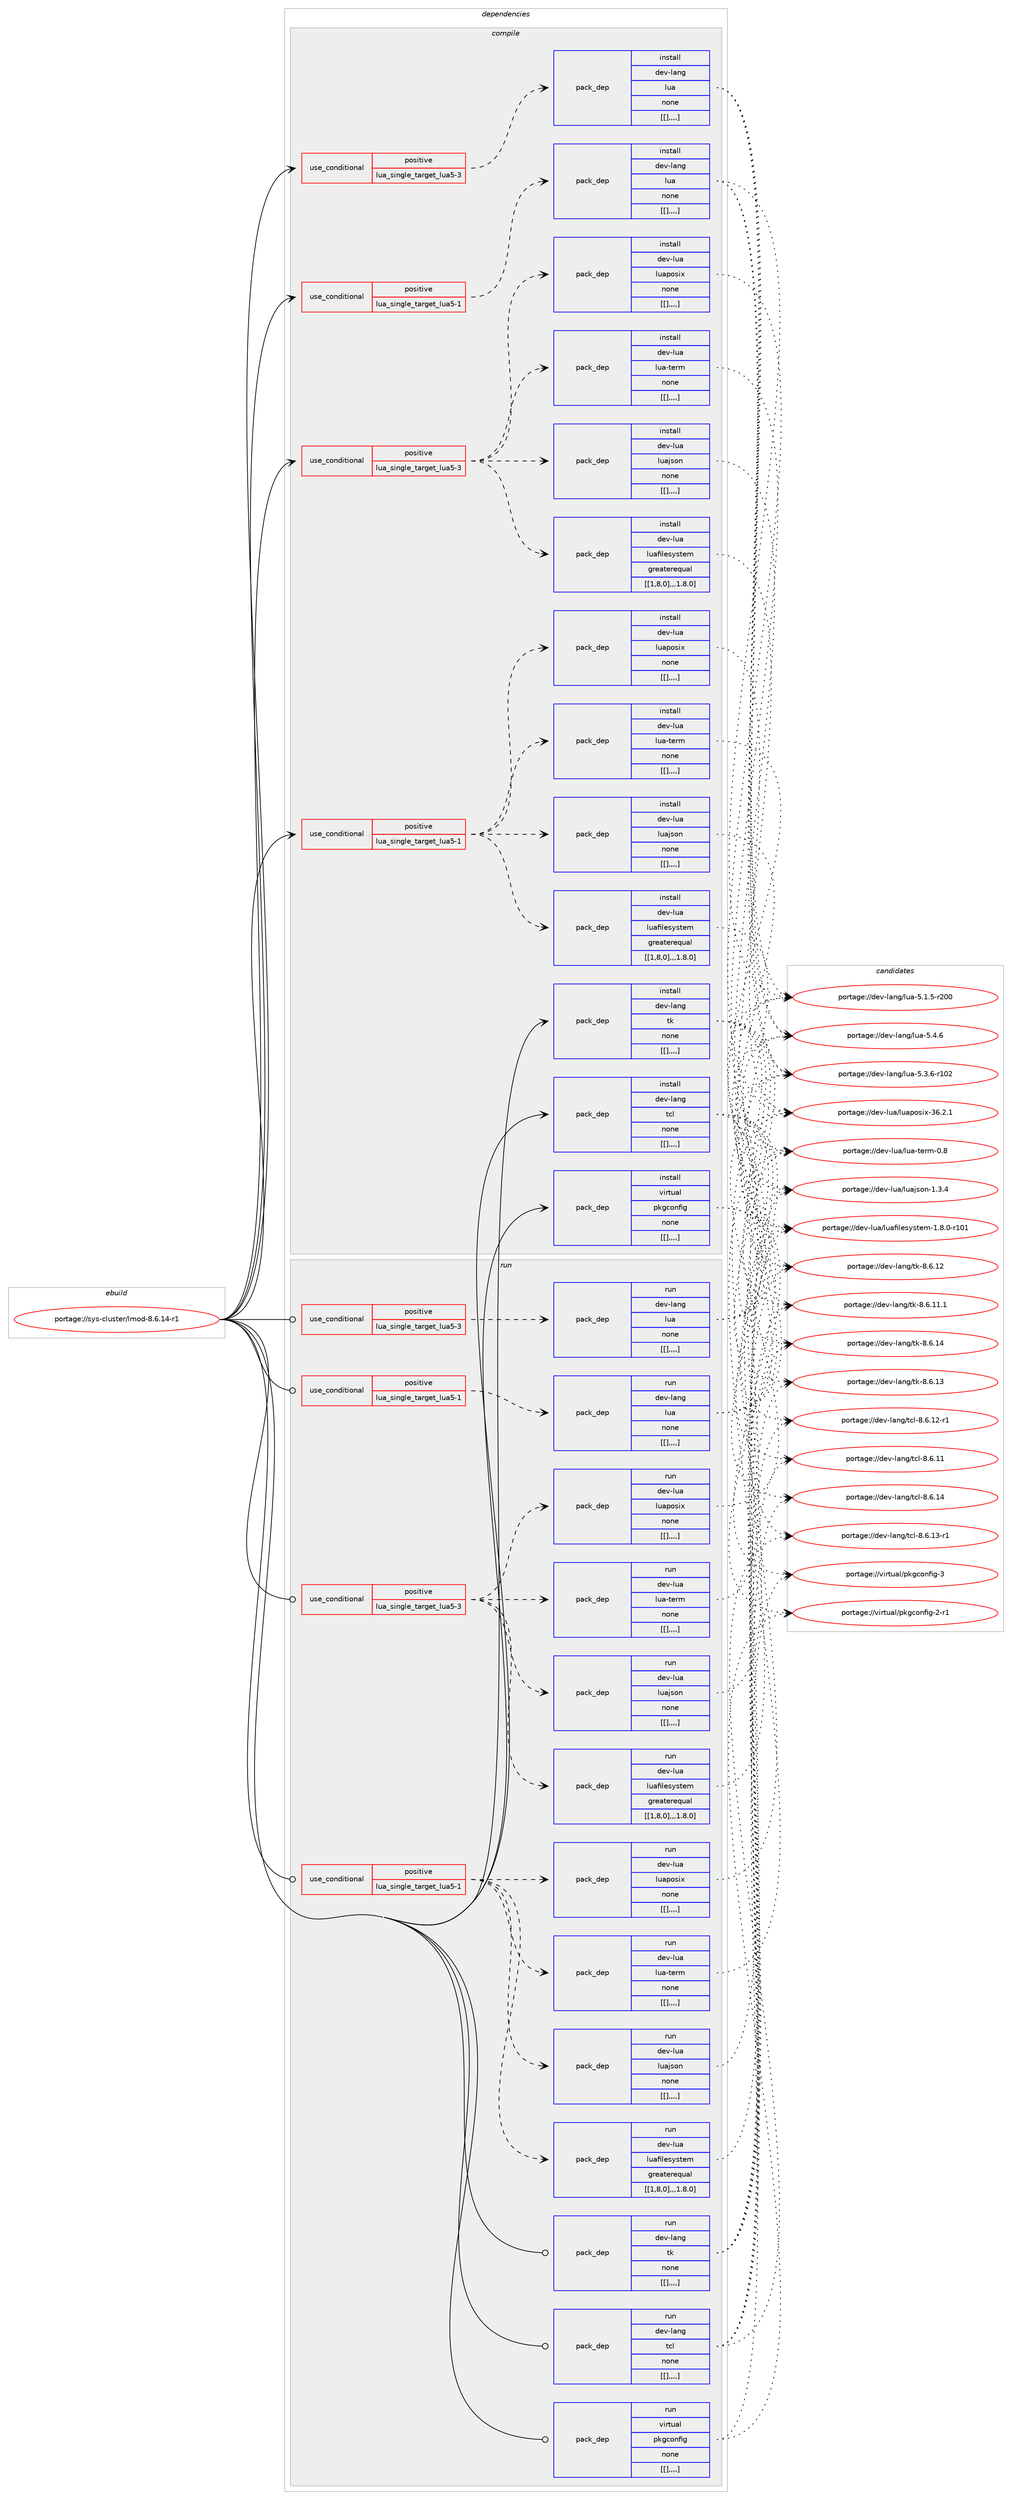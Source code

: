 digraph prolog {

# *************
# Graph options
# *************

newrank=true;
concentrate=true;
compound=true;
graph [rankdir=LR,fontname=Helvetica,fontsize=10,ranksep=1.5];#, ranksep=2.5, nodesep=0.2];
edge  [arrowhead=vee];
node  [fontname=Helvetica,fontsize=10];

# **********
# The ebuild
# **********

subgraph cluster_leftcol {
color=gray;
label=<<i>ebuild</i>>;
id [label="portage://sys-cluster/lmod-8.6.14-r1", color=red, width=4, href="../sys-cluster/lmod-8.6.14-r1.svg"];
}

# ****************
# The dependencies
# ****************

subgraph cluster_midcol {
color=gray;
label=<<i>dependencies</i>>;
subgraph cluster_compile {
fillcolor="#eeeeee";
style=filled;
label=<<i>compile</i>>;
subgraph cond118927 {
dependency448815 [label=<<TABLE BORDER="0" CELLBORDER="1" CELLSPACING="0" CELLPADDING="4"><TR><TD ROWSPAN="3" CELLPADDING="10">use_conditional</TD></TR><TR><TD>positive</TD></TR><TR><TD>lua_single_target_lua5-1</TD></TR></TABLE>>, shape=none, color=red];
subgraph pack326805 {
dependency448816 [label=<<TABLE BORDER="0" CELLBORDER="1" CELLSPACING="0" CELLPADDING="4" WIDTH="220"><TR><TD ROWSPAN="6" CELLPADDING="30">pack_dep</TD></TR><TR><TD WIDTH="110">install</TD></TR><TR><TD>dev-lang</TD></TR><TR><TD>lua</TD></TR><TR><TD>none</TD></TR><TR><TD>[[],,,,]</TD></TR></TABLE>>, shape=none, color=blue];
}
dependency448815:e -> dependency448816:w [weight=20,style="dashed",arrowhead="vee"];
}
id:e -> dependency448815:w [weight=20,style="solid",arrowhead="vee"];
subgraph cond118928 {
dependency448817 [label=<<TABLE BORDER="0" CELLBORDER="1" CELLSPACING="0" CELLPADDING="4"><TR><TD ROWSPAN="3" CELLPADDING="10">use_conditional</TD></TR><TR><TD>positive</TD></TR><TR><TD>lua_single_target_lua5-1</TD></TR></TABLE>>, shape=none, color=red];
subgraph pack326806 {
dependency448818 [label=<<TABLE BORDER="0" CELLBORDER="1" CELLSPACING="0" CELLPADDING="4" WIDTH="220"><TR><TD ROWSPAN="6" CELLPADDING="30">pack_dep</TD></TR><TR><TD WIDTH="110">install</TD></TR><TR><TD>dev-lua</TD></TR><TR><TD>luafilesystem</TD></TR><TR><TD>greaterequal</TD></TR><TR><TD>[[1,8,0],,,1.8.0]</TD></TR></TABLE>>, shape=none, color=blue];
}
dependency448817:e -> dependency448818:w [weight=20,style="dashed",arrowhead="vee"];
subgraph pack326807 {
dependency448819 [label=<<TABLE BORDER="0" CELLBORDER="1" CELLSPACING="0" CELLPADDING="4" WIDTH="220"><TR><TD ROWSPAN="6" CELLPADDING="30">pack_dep</TD></TR><TR><TD WIDTH="110">install</TD></TR><TR><TD>dev-lua</TD></TR><TR><TD>luajson</TD></TR><TR><TD>none</TD></TR><TR><TD>[[],,,,]</TD></TR></TABLE>>, shape=none, color=blue];
}
dependency448817:e -> dependency448819:w [weight=20,style="dashed",arrowhead="vee"];
subgraph pack326808 {
dependency448820 [label=<<TABLE BORDER="0" CELLBORDER="1" CELLSPACING="0" CELLPADDING="4" WIDTH="220"><TR><TD ROWSPAN="6" CELLPADDING="30">pack_dep</TD></TR><TR><TD WIDTH="110">install</TD></TR><TR><TD>dev-lua</TD></TR><TR><TD>luaposix</TD></TR><TR><TD>none</TD></TR><TR><TD>[[],,,,]</TD></TR></TABLE>>, shape=none, color=blue];
}
dependency448817:e -> dependency448820:w [weight=20,style="dashed",arrowhead="vee"];
subgraph pack326809 {
dependency448821 [label=<<TABLE BORDER="0" CELLBORDER="1" CELLSPACING="0" CELLPADDING="4" WIDTH="220"><TR><TD ROWSPAN="6" CELLPADDING="30">pack_dep</TD></TR><TR><TD WIDTH="110">install</TD></TR><TR><TD>dev-lua</TD></TR><TR><TD>lua-term</TD></TR><TR><TD>none</TD></TR><TR><TD>[[],,,,]</TD></TR></TABLE>>, shape=none, color=blue];
}
dependency448817:e -> dependency448821:w [weight=20,style="dashed",arrowhead="vee"];
}
id:e -> dependency448817:w [weight=20,style="solid",arrowhead="vee"];
subgraph cond118929 {
dependency448822 [label=<<TABLE BORDER="0" CELLBORDER="1" CELLSPACING="0" CELLPADDING="4"><TR><TD ROWSPAN="3" CELLPADDING="10">use_conditional</TD></TR><TR><TD>positive</TD></TR><TR><TD>lua_single_target_lua5-3</TD></TR></TABLE>>, shape=none, color=red];
subgraph pack326810 {
dependency448823 [label=<<TABLE BORDER="0" CELLBORDER="1" CELLSPACING="0" CELLPADDING="4" WIDTH="220"><TR><TD ROWSPAN="6" CELLPADDING="30">pack_dep</TD></TR><TR><TD WIDTH="110">install</TD></TR><TR><TD>dev-lang</TD></TR><TR><TD>lua</TD></TR><TR><TD>none</TD></TR><TR><TD>[[],,,,]</TD></TR></TABLE>>, shape=none, color=blue];
}
dependency448822:e -> dependency448823:w [weight=20,style="dashed",arrowhead="vee"];
}
id:e -> dependency448822:w [weight=20,style="solid",arrowhead="vee"];
subgraph cond118930 {
dependency448824 [label=<<TABLE BORDER="0" CELLBORDER="1" CELLSPACING="0" CELLPADDING="4"><TR><TD ROWSPAN="3" CELLPADDING="10">use_conditional</TD></TR><TR><TD>positive</TD></TR><TR><TD>lua_single_target_lua5-3</TD></TR></TABLE>>, shape=none, color=red];
subgraph pack326811 {
dependency448825 [label=<<TABLE BORDER="0" CELLBORDER="1" CELLSPACING="0" CELLPADDING="4" WIDTH="220"><TR><TD ROWSPAN="6" CELLPADDING="30">pack_dep</TD></TR><TR><TD WIDTH="110">install</TD></TR><TR><TD>dev-lua</TD></TR><TR><TD>luafilesystem</TD></TR><TR><TD>greaterequal</TD></TR><TR><TD>[[1,8,0],,,1.8.0]</TD></TR></TABLE>>, shape=none, color=blue];
}
dependency448824:e -> dependency448825:w [weight=20,style="dashed",arrowhead="vee"];
subgraph pack326812 {
dependency448826 [label=<<TABLE BORDER="0" CELLBORDER="1" CELLSPACING="0" CELLPADDING="4" WIDTH="220"><TR><TD ROWSPAN="6" CELLPADDING="30">pack_dep</TD></TR><TR><TD WIDTH="110">install</TD></TR><TR><TD>dev-lua</TD></TR><TR><TD>luajson</TD></TR><TR><TD>none</TD></TR><TR><TD>[[],,,,]</TD></TR></TABLE>>, shape=none, color=blue];
}
dependency448824:e -> dependency448826:w [weight=20,style="dashed",arrowhead="vee"];
subgraph pack326813 {
dependency448827 [label=<<TABLE BORDER="0" CELLBORDER="1" CELLSPACING="0" CELLPADDING="4" WIDTH="220"><TR><TD ROWSPAN="6" CELLPADDING="30">pack_dep</TD></TR><TR><TD WIDTH="110">install</TD></TR><TR><TD>dev-lua</TD></TR><TR><TD>luaposix</TD></TR><TR><TD>none</TD></TR><TR><TD>[[],,,,]</TD></TR></TABLE>>, shape=none, color=blue];
}
dependency448824:e -> dependency448827:w [weight=20,style="dashed",arrowhead="vee"];
subgraph pack326814 {
dependency448828 [label=<<TABLE BORDER="0" CELLBORDER="1" CELLSPACING="0" CELLPADDING="4" WIDTH="220"><TR><TD ROWSPAN="6" CELLPADDING="30">pack_dep</TD></TR><TR><TD WIDTH="110">install</TD></TR><TR><TD>dev-lua</TD></TR><TR><TD>lua-term</TD></TR><TR><TD>none</TD></TR><TR><TD>[[],,,,]</TD></TR></TABLE>>, shape=none, color=blue];
}
dependency448824:e -> dependency448828:w [weight=20,style="dashed",arrowhead="vee"];
}
id:e -> dependency448824:w [weight=20,style="solid",arrowhead="vee"];
subgraph pack326815 {
dependency448829 [label=<<TABLE BORDER="0" CELLBORDER="1" CELLSPACING="0" CELLPADDING="4" WIDTH="220"><TR><TD ROWSPAN="6" CELLPADDING="30">pack_dep</TD></TR><TR><TD WIDTH="110">install</TD></TR><TR><TD>dev-lang</TD></TR><TR><TD>tcl</TD></TR><TR><TD>none</TD></TR><TR><TD>[[],,,,]</TD></TR></TABLE>>, shape=none, color=blue];
}
id:e -> dependency448829:w [weight=20,style="solid",arrowhead="vee"];
subgraph pack326816 {
dependency448830 [label=<<TABLE BORDER="0" CELLBORDER="1" CELLSPACING="0" CELLPADDING="4" WIDTH="220"><TR><TD ROWSPAN="6" CELLPADDING="30">pack_dep</TD></TR><TR><TD WIDTH="110">install</TD></TR><TR><TD>dev-lang</TD></TR><TR><TD>tk</TD></TR><TR><TD>none</TD></TR><TR><TD>[[],,,,]</TD></TR></TABLE>>, shape=none, color=blue];
}
id:e -> dependency448830:w [weight=20,style="solid",arrowhead="vee"];
subgraph pack326817 {
dependency448831 [label=<<TABLE BORDER="0" CELLBORDER="1" CELLSPACING="0" CELLPADDING="4" WIDTH="220"><TR><TD ROWSPAN="6" CELLPADDING="30">pack_dep</TD></TR><TR><TD WIDTH="110">install</TD></TR><TR><TD>virtual</TD></TR><TR><TD>pkgconfig</TD></TR><TR><TD>none</TD></TR><TR><TD>[[],,,,]</TD></TR></TABLE>>, shape=none, color=blue];
}
id:e -> dependency448831:w [weight=20,style="solid",arrowhead="vee"];
}
subgraph cluster_compileandrun {
fillcolor="#eeeeee";
style=filled;
label=<<i>compile and run</i>>;
}
subgraph cluster_run {
fillcolor="#eeeeee";
style=filled;
label=<<i>run</i>>;
subgraph cond118931 {
dependency448832 [label=<<TABLE BORDER="0" CELLBORDER="1" CELLSPACING="0" CELLPADDING="4"><TR><TD ROWSPAN="3" CELLPADDING="10">use_conditional</TD></TR><TR><TD>positive</TD></TR><TR><TD>lua_single_target_lua5-1</TD></TR></TABLE>>, shape=none, color=red];
subgraph pack326818 {
dependency448833 [label=<<TABLE BORDER="0" CELLBORDER="1" CELLSPACING="0" CELLPADDING="4" WIDTH="220"><TR><TD ROWSPAN="6" CELLPADDING="30">pack_dep</TD></TR><TR><TD WIDTH="110">run</TD></TR><TR><TD>dev-lang</TD></TR><TR><TD>lua</TD></TR><TR><TD>none</TD></TR><TR><TD>[[],,,,]</TD></TR></TABLE>>, shape=none, color=blue];
}
dependency448832:e -> dependency448833:w [weight=20,style="dashed",arrowhead="vee"];
}
id:e -> dependency448832:w [weight=20,style="solid",arrowhead="odot"];
subgraph cond118932 {
dependency448834 [label=<<TABLE BORDER="0" CELLBORDER="1" CELLSPACING="0" CELLPADDING="4"><TR><TD ROWSPAN="3" CELLPADDING="10">use_conditional</TD></TR><TR><TD>positive</TD></TR><TR><TD>lua_single_target_lua5-1</TD></TR></TABLE>>, shape=none, color=red];
subgraph pack326819 {
dependency448835 [label=<<TABLE BORDER="0" CELLBORDER="1" CELLSPACING="0" CELLPADDING="4" WIDTH="220"><TR><TD ROWSPAN="6" CELLPADDING="30">pack_dep</TD></TR><TR><TD WIDTH="110">run</TD></TR><TR><TD>dev-lua</TD></TR><TR><TD>luafilesystem</TD></TR><TR><TD>greaterequal</TD></TR><TR><TD>[[1,8,0],,,1.8.0]</TD></TR></TABLE>>, shape=none, color=blue];
}
dependency448834:e -> dependency448835:w [weight=20,style="dashed",arrowhead="vee"];
subgraph pack326820 {
dependency448836 [label=<<TABLE BORDER="0" CELLBORDER="1" CELLSPACING="0" CELLPADDING="4" WIDTH="220"><TR><TD ROWSPAN="6" CELLPADDING="30">pack_dep</TD></TR><TR><TD WIDTH="110">run</TD></TR><TR><TD>dev-lua</TD></TR><TR><TD>luajson</TD></TR><TR><TD>none</TD></TR><TR><TD>[[],,,,]</TD></TR></TABLE>>, shape=none, color=blue];
}
dependency448834:e -> dependency448836:w [weight=20,style="dashed",arrowhead="vee"];
subgraph pack326821 {
dependency448837 [label=<<TABLE BORDER="0" CELLBORDER="1" CELLSPACING="0" CELLPADDING="4" WIDTH="220"><TR><TD ROWSPAN="6" CELLPADDING="30">pack_dep</TD></TR><TR><TD WIDTH="110">run</TD></TR><TR><TD>dev-lua</TD></TR><TR><TD>luaposix</TD></TR><TR><TD>none</TD></TR><TR><TD>[[],,,,]</TD></TR></TABLE>>, shape=none, color=blue];
}
dependency448834:e -> dependency448837:w [weight=20,style="dashed",arrowhead="vee"];
subgraph pack326822 {
dependency448838 [label=<<TABLE BORDER="0" CELLBORDER="1" CELLSPACING="0" CELLPADDING="4" WIDTH="220"><TR><TD ROWSPAN="6" CELLPADDING="30">pack_dep</TD></TR><TR><TD WIDTH="110">run</TD></TR><TR><TD>dev-lua</TD></TR><TR><TD>lua-term</TD></TR><TR><TD>none</TD></TR><TR><TD>[[],,,,]</TD></TR></TABLE>>, shape=none, color=blue];
}
dependency448834:e -> dependency448838:w [weight=20,style="dashed",arrowhead="vee"];
}
id:e -> dependency448834:w [weight=20,style="solid",arrowhead="odot"];
subgraph cond118933 {
dependency448839 [label=<<TABLE BORDER="0" CELLBORDER="1" CELLSPACING="0" CELLPADDING="4"><TR><TD ROWSPAN="3" CELLPADDING="10">use_conditional</TD></TR><TR><TD>positive</TD></TR><TR><TD>lua_single_target_lua5-3</TD></TR></TABLE>>, shape=none, color=red];
subgraph pack326823 {
dependency448840 [label=<<TABLE BORDER="0" CELLBORDER="1" CELLSPACING="0" CELLPADDING="4" WIDTH="220"><TR><TD ROWSPAN="6" CELLPADDING="30">pack_dep</TD></TR><TR><TD WIDTH="110">run</TD></TR><TR><TD>dev-lang</TD></TR><TR><TD>lua</TD></TR><TR><TD>none</TD></TR><TR><TD>[[],,,,]</TD></TR></TABLE>>, shape=none, color=blue];
}
dependency448839:e -> dependency448840:w [weight=20,style="dashed",arrowhead="vee"];
}
id:e -> dependency448839:w [weight=20,style="solid",arrowhead="odot"];
subgraph cond118934 {
dependency448841 [label=<<TABLE BORDER="0" CELLBORDER="1" CELLSPACING="0" CELLPADDING="4"><TR><TD ROWSPAN="3" CELLPADDING="10">use_conditional</TD></TR><TR><TD>positive</TD></TR><TR><TD>lua_single_target_lua5-3</TD></TR></TABLE>>, shape=none, color=red];
subgraph pack326824 {
dependency448842 [label=<<TABLE BORDER="0" CELLBORDER="1" CELLSPACING="0" CELLPADDING="4" WIDTH="220"><TR><TD ROWSPAN="6" CELLPADDING="30">pack_dep</TD></TR><TR><TD WIDTH="110">run</TD></TR><TR><TD>dev-lua</TD></TR><TR><TD>luafilesystem</TD></TR><TR><TD>greaterequal</TD></TR><TR><TD>[[1,8,0],,,1.8.0]</TD></TR></TABLE>>, shape=none, color=blue];
}
dependency448841:e -> dependency448842:w [weight=20,style="dashed",arrowhead="vee"];
subgraph pack326825 {
dependency448843 [label=<<TABLE BORDER="0" CELLBORDER="1" CELLSPACING="0" CELLPADDING="4" WIDTH="220"><TR><TD ROWSPAN="6" CELLPADDING="30">pack_dep</TD></TR><TR><TD WIDTH="110">run</TD></TR><TR><TD>dev-lua</TD></TR><TR><TD>luajson</TD></TR><TR><TD>none</TD></TR><TR><TD>[[],,,,]</TD></TR></TABLE>>, shape=none, color=blue];
}
dependency448841:e -> dependency448843:w [weight=20,style="dashed",arrowhead="vee"];
subgraph pack326826 {
dependency448844 [label=<<TABLE BORDER="0" CELLBORDER="1" CELLSPACING="0" CELLPADDING="4" WIDTH="220"><TR><TD ROWSPAN="6" CELLPADDING="30">pack_dep</TD></TR><TR><TD WIDTH="110">run</TD></TR><TR><TD>dev-lua</TD></TR><TR><TD>luaposix</TD></TR><TR><TD>none</TD></TR><TR><TD>[[],,,,]</TD></TR></TABLE>>, shape=none, color=blue];
}
dependency448841:e -> dependency448844:w [weight=20,style="dashed",arrowhead="vee"];
subgraph pack326827 {
dependency448845 [label=<<TABLE BORDER="0" CELLBORDER="1" CELLSPACING="0" CELLPADDING="4" WIDTH="220"><TR><TD ROWSPAN="6" CELLPADDING="30">pack_dep</TD></TR><TR><TD WIDTH="110">run</TD></TR><TR><TD>dev-lua</TD></TR><TR><TD>lua-term</TD></TR><TR><TD>none</TD></TR><TR><TD>[[],,,,]</TD></TR></TABLE>>, shape=none, color=blue];
}
dependency448841:e -> dependency448845:w [weight=20,style="dashed",arrowhead="vee"];
}
id:e -> dependency448841:w [weight=20,style="solid",arrowhead="odot"];
subgraph pack326828 {
dependency448846 [label=<<TABLE BORDER="0" CELLBORDER="1" CELLSPACING="0" CELLPADDING="4" WIDTH="220"><TR><TD ROWSPAN="6" CELLPADDING="30">pack_dep</TD></TR><TR><TD WIDTH="110">run</TD></TR><TR><TD>dev-lang</TD></TR><TR><TD>tcl</TD></TR><TR><TD>none</TD></TR><TR><TD>[[],,,,]</TD></TR></TABLE>>, shape=none, color=blue];
}
id:e -> dependency448846:w [weight=20,style="solid",arrowhead="odot"];
subgraph pack326829 {
dependency448847 [label=<<TABLE BORDER="0" CELLBORDER="1" CELLSPACING="0" CELLPADDING="4" WIDTH="220"><TR><TD ROWSPAN="6" CELLPADDING="30">pack_dep</TD></TR><TR><TD WIDTH="110">run</TD></TR><TR><TD>dev-lang</TD></TR><TR><TD>tk</TD></TR><TR><TD>none</TD></TR><TR><TD>[[],,,,]</TD></TR></TABLE>>, shape=none, color=blue];
}
id:e -> dependency448847:w [weight=20,style="solid",arrowhead="odot"];
subgraph pack326830 {
dependency448848 [label=<<TABLE BORDER="0" CELLBORDER="1" CELLSPACING="0" CELLPADDING="4" WIDTH="220"><TR><TD ROWSPAN="6" CELLPADDING="30">pack_dep</TD></TR><TR><TD WIDTH="110">run</TD></TR><TR><TD>virtual</TD></TR><TR><TD>pkgconfig</TD></TR><TR><TD>none</TD></TR><TR><TD>[[],,,,]</TD></TR></TABLE>>, shape=none, color=blue];
}
id:e -> dependency448848:w [weight=20,style="solid",arrowhead="odot"];
}
}

# **************
# The candidates
# **************

subgraph cluster_choices {
rank=same;
color=gray;
label=<<i>candidates</i>>;

subgraph choice326805 {
color=black;
nodesep=1;
choice10010111845108971101034710811797455346524654 [label="portage://dev-lang/lua-5.4.6", color=red, width=4,href="../dev-lang/lua-5.4.6.svg"];
choice1001011184510897110103471081179745534651465445114494850 [label="portage://dev-lang/lua-5.3.6-r102", color=red, width=4,href="../dev-lang/lua-5.3.6-r102.svg"];
choice1001011184510897110103471081179745534649465345114504848 [label="portage://dev-lang/lua-5.1.5-r200", color=red, width=4,href="../dev-lang/lua-5.1.5-r200.svg"];
dependency448816:e -> choice10010111845108971101034710811797455346524654:w [style=dotted,weight="100"];
dependency448816:e -> choice1001011184510897110103471081179745534651465445114494850:w [style=dotted,weight="100"];
dependency448816:e -> choice1001011184510897110103471081179745534649465345114504848:w [style=dotted,weight="100"];
}
subgraph choice326806 {
color=black;
nodesep=1;
choice1001011184510811797471081179710210510810111512111511610110945494656464845114494849 [label="portage://dev-lua/luafilesystem-1.8.0-r101", color=red, width=4,href="../dev-lua/luafilesystem-1.8.0-r101.svg"];
dependency448818:e -> choice1001011184510811797471081179710210510810111512111511610110945494656464845114494849:w [style=dotted,weight="100"];
}
subgraph choice326807 {
color=black;
nodesep=1;
choice10010111845108117974710811797106115111110454946514652 [label="portage://dev-lua/luajson-1.3.4", color=red, width=4,href="../dev-lua/luajson-1.3.4.svg"];
dependency448819:e -> choice10010111845108117974710811797106115111110454946514652:w [style=dotted,weight="100"];
}
subgraph choice326808 {
color=black;
nodesep=1;
choice1001011184510811797471081179711211111510512045515446504649 [label="portage://dev-lua/luaposix-36.2.1", color=red, width=4,href="../dev-lua/luaposix-36.2.1.svg"];
dependency448820:e -> choice1001011184510811797471081179711211111510512045515446504649:w [style=dotted,weight="100"];
}
subgraph choice326809 {
color=black;
nodesep=1;
choice100101118451081179747108117974511610111410945484656 [label="portage://dev-lua/lua-term-0.8", color=red, width=4,href="../dev-lua/lua-term-0.8.svg"];
dependency448821:e -> choice100101118451081179747108117974511610111410945484656:w [style=dotted,weight="100"];
}
subgraph choice326810 {
color=black;
nodesep=1;
choice10010111845108971101034710811797455346524654 [label="portage://dev-lang/lua-5.4.6", color=red, width=4,href="../dev-lang/lua-5.4.6.svg"];
choice1001011184510897110103471081179745534651465445114494850 [label="portage://dev-lang/lua-5.3.6-r102", color=red, width=4,href="../dev-lang/lua-5.3.6-r102.svg"];
choice1001011184510897110103471081179745534649465345114504848 [label="portage://dev-lang/lua-5.1.5-r200", color=red, width=4,href="../dev-lang/lua-5.1.5-r200.svg"];
dependency448823:e -> choice10010111845108971101034710811797455346524654:w [style=dotted,weight="100"];
dependency448823:e -> choice1001011184510897110103471081179745534651465445114494850:w [style=dotted,weight="100"];
dependency448823:e -> choice1001011184510897110103471081179745534649465345114504848:w [style=dotted,weight="100"];
}
subgraph choice326811 {
color=black;
nodesep=1;
choice1001011184510811797471081179710210510810111512111511610110945494656464845114494849 [label="portage://dev-lua/luafilesystem-1.8.0-r101", color=red, width=4,href="../dev-lua/luafilesystem-1.8.0-r101.svg"];
dependency448825:e -> choice1001011184510811797471081179710210510810111512111511610110945494656464845114494849:w [style=dotted,weight="100"];
}
subgraph choice326812 {
color=black;
nodesep=1;
choice10010111845108117974710811797106115111110454946514652 [label="portage://dev-lua/luajson-1.3.4", color=red, width=4,href="../dev-lua/luajson-1.3.4.svg"];
dependency448826:e -> choice10010111845108117974710811797106115111110454946514652:w [style=dotted,weight="100"];
}
subgraph choice326813 {
color=black;
nodesep=1;
choice1001011184510811797471081179711211111510512045515446504649 [label="portage://dev-lua/luaposix-36.2.1", color=red, width=4,href="../dev-lua/luaposix-36.2.1.svg"];
dependency448827:e -> choice1001011184510811797471081179711211111510512045515446504649:w [style=dotted,weight="100"];
}
subgraph choice326814 {
color=black;
nodesep=1;
choice100101118451081179747108117974511610111410945484656 [label="portage://dev-lua/lua-term-0.8", color=red, width=4,href="../dev-lua/lua-term-0.8.svg"];
dependency448828:e -> choice100101118451081179747108117974511610111410945484656:w [style=dotted,weight="100"];
}
subgraph choice326815 {
color=black;
nodesep=1;
choice1001011184510897110103471169910845564654464952 [label="portage://dev-lang/tcl-8.6.14", color=red, width=4,href="../dev-lang/tcl-8.6.14.svg"];
choice10010111845108971101034711699108455646544649514511449 [label="portage://dev-lang/tcl-8.6.13-r1", color=red, width=4,href="../dev-lang/tcl-8.6.13-r1.svg"];
choice10010111845108971101034711699108455646544649504511449 [label="portage://dev-lang/tcl-8.6.12-r1", color=red, width=4,href="../dev-lang/tcl-8.6.12-r1.svg"];
choice1001011184510897110103471169910845564654464949 [label="portage://dev-lang/tcl-8.6.11", color=red, width=4,href="../dev-lang/tcl-8.6.11.svg"];
dependency448829:e -> choice1001011184510897110103471169910845564654464952:w [style=dotted,weight="100"];
dependency448829:e -> choice10010111845108971101034711699108455646544649514511449:w [style=dotted,weight="100"];
dependency448829:e -> choice10010111845108971101034711699108455646544649504511449:w [style=dotted,weight="100"];
dependency448829:e -> choice1001011184510897110103471169910845564654464949:w [style=dotted,weight="100"];
}
subgraph choice326816 {
color=black;
nodesep=1;
choice10010111845108971101034711610745564654464952 [label="portage://dev-lang/tk-8.6.14", color=red, width=4,href="../dev-lang/tk-8.6.14.svg"];
choice10010111845108971101034711610745564654464951 [label="portage://dev-lang/tk-8.6.13", color=red, width=4,href="../dev-lang/tk-8.6.13.svg"];
choice10010111845108971101034711610745564654464950 [label="portage://dev-lang/tk-8.6.12", color=red, width=4,href="../dev-lang/tk-8.6.12.svg"];
choice100101118451089711010347116107455646544649494649 [label="portage://dev-lang/tk-8.6.11.1", color=red, width=4,href="../dev-lang/tk-8.6.11.1.svg"];
dependency448830:e -> choice10010111845108971101034711610745564654464952:w [style=dotted,weight="100"];
dependency448830:e -> choice10010111845108971101034711610745564654464951:w [style=dotted,weight="100"];
dependency448830:e -> choice10010111845108971101034711610745564654464950:w [style=dotted,weight="100"];
dependency448830:e -> choice100101118451089711010347116107455646544649494649:w [style=dotted,weight="100"];
}
subgraph choice326817 {
color=black;
nodesep=1;
choice1181051141161179710847112107103991111101021051034551 [label="portage://virtual/pkgconfig-3", color=red, width=4,href="../virtual/pkgconfig-3.svg"];
choice11810511411611797108471121071039911111010210510345504511449 [label="portage://virtual/pkgconfig-2-r1", color=red, width=4,href="../virtual/pkgconfig-2-r1.svg"];
dependency448831:e -> choice1181051141161179710847112107103991111101021051034551:w [style=dotted,weight="100"];
dependency448831:e -> choice11810511411611797108471121071039911111010210510345504511449:w [style=dotted,weight="100"];
}
subgraph choice326818 {
color=black;
nodesep=1;
choice10010111845108971101034710811797455346524654 [label="portage://dev-lang/lua-5.4.6", color=red, width=4,href="../dev-lang/lua-5.4.6.svg"];
choice1001011184510897110103471081179745534651465445114494850 [label="portage://dev-lang/lua-5.3.6-r102", color=red, width=4,href="../dev-lang/lua-5.3.6-r102.svg"];
choice1001011184510897110103471081179745534649465345114504848 [label="portage://dev-lang/lua-5.1.5-r200", color=red, width=4,href="../dev-lang/lua-5.1.5-r200.svg"];
dependency448833:e -> choice10010111845108971101034710811797455346524654:w [style=dotted,weight="100"];
dependency448833:e -> choice1001011184510897110103471081179745534651465445114494850:w [style=dotted,weight="100"];
dependency448833:e -> choice1001011184510897110103471081179745534649465345114504848:w [style=dotted,weight="100"];
}
subgraph choice326819 {
color=black;
nodesep=1;
choice1001011184510811797471081179710210510810111512111511610110945494656464845114494849 [label="portage://dev-lua/luafilesystem-1.8.0-r101", color=red, width=4,href="../dev-lua/luafilesystem-1.8.0-r101.svg"];
dependency448835:e -> choice1001011184510811797471081179710210510810111512111511610110945494656464845114494849:w [style=dotted,weight="100"];
}
subgraph choice326820 {
color=black;
nodesep=1;
choice10010111845108117974710811797106115111110454946514652 [label="portage://dev-lua/luajson-1.3.4", color=red, width=4,href="../dev-lua/luajson-1.3.4.svg"];
dependency448836:e -> choice10010111845108117974710811797106115111110454946514652:w [style=dotted,weight="100"];
}
subgraph choice326821 {
color=black;
nodesep=1;
choice1001011184510811797471081179711211111510512045515446504649 [label="portage://dev-lua/luaposix-36.2.1", color=red, width=4,href="../dev-lua/luaposix-36.2.1.svg"];
dependency448837:e -> choice1001011184510811797471081179711211111510512045515446504649:w [style=dotted,weight="100"];
}
subgraph choice326822 {
color=black;
nodesep=1;
choice100101118451081179747108117974511610111410945484656 [label="portage://dev-lua/lua-term-0.8", color=red, width=4,href="../dev-lua/lua-term-0.8.svg"];
dependency448838:e -> choice100101118451081179747108117974511610111410945484656:w [style=dotted,weight="100"];
}
subgraph choice326823 {
color=black;
nodesep=1;
choice10010111845108971101034710811797455346524654 [label="portage://dev-lang/lua-5.4.6", color=red, width=4,href="../dev-lang/lua-5.4.6.svg"];
choice1001011184510897110103471081179745534651465445114494850 [label="portage://dev-lang/lua-5.3.6-r102", color=red, width=4,href="../dev-lang/lua-5.3.6-r102.svg"];
choice1001011184510897110103471081179745534649465345114504848 [label="portage://dev-lang/lua-5.1.5-r200", color=red, width=4,href="../dev-lang/lua-5.1.5-r200.svg"];
dependency448840:e -> choice10010111845108971101034710811797455346524654:w [style=dotted,weight="100"];
dependency448840:e -> choice1001011184510897110103471081179745534651465445114494850:w [style=dotted,weight="100"];
dependency448840:e -> choice1001011184510897110103471081179745534649465345114504848:w [style=dotted,weight="100"];
}
subgraph choice326824 {
color=black;
nodesep=1;
choice1001011184510811797471081179710210510810111512111511610110945494656464845114494849 [label="portage://dev-lua/luafilesystem-1.8.0-r101", color=red, width=4,href="../dev-lua/luafilesystem-1.8.0-r101.svg"];
dependency448842:e -> choice1001011184510811797471081179710210510810111512111511610110945494656464845114494849:w [style=dotted,weight="100"];
}
subgraph choice326825 {
color=black;
nodesep=1;
choice10010111845108117974710811797106115111110454946514652 [label="portage://dev-lua/luajson-1.3.4", color=red, width=4,href="../dev-lua/luajson-1.3.4.svg"];
dependency448843:e -> choice10010111845108117974710811797106115111110454946514652:w [style=dotted,weight="100"];
}
subgraph choice326826 {
color=black;
nodesep=1;
choice1001011184510811797471081179711211111510512045515446504649 [label="portage://dev-lua/luaposix-36.2.1", color=red, width=4,href="../dev-lua/luaposix-36.2.1.svg"];
dependency448844:e -> choice1001011184510811797471081179711211111510512045515446504649:w [style=dotted,weight="100"];
}
subgraph choice326827 {
color=black;
nodesep=1;
choice100101118451081179747108117974511610111410945484656 [label="portage://dev-lua/lua-term-0.8", color=red, width=4,href="../dev-lua/lua-term-0.8.svg"];
dependency448845:e -> choice100101118451081179747108117974511610111410945484656:w [style=dotted,weight="100"];
}
subgraph choice326828 {
color=black;
nodesep=1;
choice1001011184510897110103471169910845564654464952 [label="portage://dev-lang/tcl-8.6.14", color=red, width=4,href="../dev-lang/tcl-8.6.14.svg"];
choice10010111845108971101034711699108455646544649514511449 [label="portage://dev-lang/tcl-8.6.13-r1", color=red, width=4,href="../dev-lang/tcl-8.6.13-r1.svg"];
choice10010111845108971101034711699108455646544649504511449 [label="portage://dev-lang/tcl-8.6.12-r1", color=red, width=4,href="../dev-lang/tcl-8.6.12-r1.svg"];
choice1001011184510897110103471169910845564654464949 [label="portage://dev-lang/tcl-8.6.11", color=red, width=4,href="../dev-lang/tcl-8.6.11.svg"];
dependency448846:e -> choice1001011184510897110103471169910845564654464952:w [style=dotted,weight="100"];
dependency448846:e -> choice10010111845108971101034711699108455646544649514511449:w [style=dotted,weight="100"];
dependency448846:e -> choice10010111845108971101034711699108455646544649504511449:w [style=dotted,weight="100"];
dependency448846:e -> choice1001011184510897110103471169910845564654464949:w [style=dotted,weight="100"];
}
subgraph choice326829 {
color=black;
nodesep=1;
choice10010111845108971101034711610745564654464952 [label="portage://dev-lang/tk-8.6.14", color=red, width=4,href="../dev-lang/tk-8.6.14.svg"];
choice10010111845108971101034711610745564654464951 [label="portage://dev-lang/tk-8.6.13", color=red, width=4,href="../dev-lang/tk-8.6.13.svg"];
choice10010111845108971101034711610745564654464950 [label="portage://dev-lang/tk-8.6.12", color=red, width=4,href="../dev-lang/tk-8.6.12.svg"];
choice100101118451089711010347116107455646544649494649 [label="portage://dev-lang/tk-8.6.11.1", color=red, width=4,href="../dev-lang/tk-8.6.11.1.svg"];
dependency448847:e -> choice10010111845108971101034711610745564654464952:w [style=dotted,weight="100"];
dependency448847:e -> choice10010111845108971101034711610745564654464951:w [style=dotted,weight="100"];
dependency448847:e -> choice10010111845108971101034711610745564654464950:w [style=dotted,weight="100"];
dependency448847:e -> choice100101118451089711010347116107455646544649494649:w [style=dotted,weight="100"];
}
subgraph choice326830 {
color=black;
nodesep=1;
choice1181051141161179710847112107103991111101021051034551 [label="portage://virtual/pkgconfig-3", color=red, width=4,href="../virtual/pkgconfig-3.svg"];
choice11810511411611797108471121071039911111010210510345504511449 [label="portage://virtual/pkgconfig-2-r1", color=red, width=4,href="../virtual/pkgconfig-2-r1.svg"];
dependency448848:e -> choice1181051141161179710847112107103991111101021051034551:w [style=dotted,weight="100"];
dependency448848:e -> choice11810511411611797108471121071039911111010210510345504511449:w [style=dotted,weight="100"];
}
}

}
